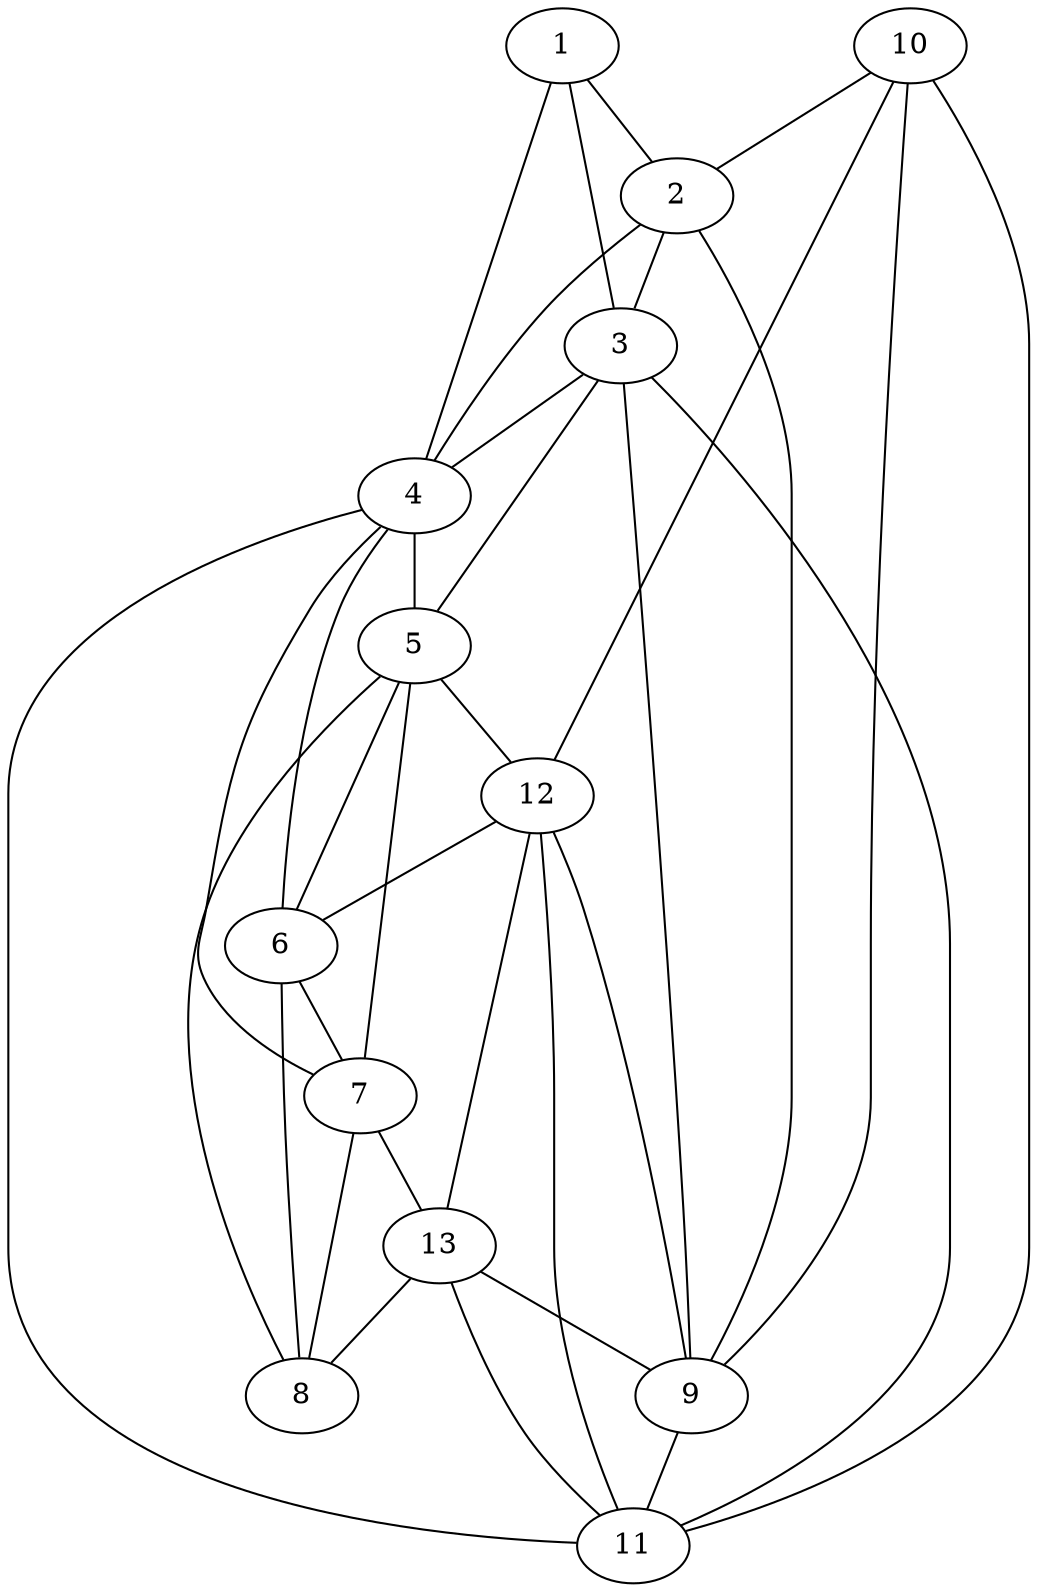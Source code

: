 graph pdb1j2y {
	1	 [aaLength=6,
		sequence=PNLNML,
		type=0];
	2	 [aaLength=14,
		sequence=DQIHEIMQTFVKQG,
		type=0];
	1 -- 2	 [distance0="23.49778",
		frequency=1,
		type0=1];
	3	 [aaLength=12,
		sequence=FEGEIIDKIQES,
		type=0];
	1 -- 3	 [distance0="47.39013",
		frequency=1,
		type0=2];
	4	 [aaLength=7,
		sequence=PGAFSHT,
		type=0];
	1 -- 4	 [distance0="68.6741",
		frequency=1,
		type0=3];
	2 -- 3	 [distance0="34.61704",
		frequency=1,
		type0=2];
	2 -- 4	 [distance0="54.06435",
		frequency=1,
		type0=3];
	9	 [aaLength=6,
		sequence=ELEFFQ,
		type=1];
	2 -- 9	 [distance0="4.0",
		frequency=1,
		type0=4];
	3 -- 4	 [distance0="25.55109",
		frequency=1,
		type0=1];
	5	 [aaLength=11,
		sequence=SIAIADAIMLA,
		type=0];
	3 -- 5	 [distance0="30.30039",
		frequency=1,
		type0=2];
	11	 [aaLength=7,
		sequence=YEGIIIN,
		type=1];
	3 -- 11	 [distance0="4.0",
		frequency=1,
		type0=4];
	6	 [aaLength=5,
		sequence=NIQAR,
		type=0];
	4 -- 6	 [distance0="31.12835",
		frequency=1,
		type0=3];
	4 -- 5	 [distance0="11.34947",
		distance1="0.0",
		frequency=2,
		type0=1,
		type1=5];
	12	 [aaLength=5,
		sequence=VIEVH,
		type=1];
	5 -- 12	 [distance0="3.0",
		frequency=1,
		type0=4];
	7	 [aaLength=5,
		sequence=EEFRK,
		type=0];
	6 -- 7	 [distance0="9.748183",
		distance1="0.0",
		frequency=2,
		type0=1,
		type1=5];
	6 -- 5	 [distance0="30.7809",
		frequency=1,
		type0=2];
	7 -- 4	 [distance0="34.66727",
		frequency=1,
		type0=3];
	7 -- 5	 [distance0="32.08743",
		frequency=1,
		type0=2];
	13	 [aaLength=4,
		sequence=GVIM,
		type=1];
	7 -- 13	 [distance0="9.0",
		frequency=1,
		type0=4];
	8	 [aaLength=23,
		sequence=PLGYNMALMAMVNILAEMKAFQE,
		type=0];
	8 -- 6	 [distance0="37.03025",
		frequency=1,
		type0=2];
	8 -- 7	 [distance0="36.92813",
		frequency=1,
		type0=1];
	8 -- 5	 [distance0="52.60692",
		frequency=1,
		type0=3];
	9 -- 3	 [distance0="2.0",
		frequency=1,
		type0=4];
	9 -- 12	 [distance0="52.0",
		frequency=1,
		type0=3];
	9 -- 11	 [distance0="24.0",
		frequency=1,
		type0=1];
	10	 [aaLength=6,
		sequence=KILVIQ,
		type=1];
	10 -- 2	 [distance0="20.0",
		frequency=1,
		type0=4];
	10 -- 12	 [distance0="96.0",
		frequency=1,
		type0=3];
	10 -- 11	 [distance0="68.0",
		frequency=1,
		type0=2];
	10 -- 9	 [distance0="44.0",
		frequency=1,
		type0=1];
	11 -- 12	 [distance0="28.0",
		frequency=1,
		type0=2];
	11 -- 4	 [distance0="0.0",
		frequency=1,
		type0=5];
	12 -- 6	 [distance0="2.0",
		frequency=1,
		type0=4];
	12 -- 13	 [distance0="26.0",
		frequency=1,
		type0=1];
	13 -- 11	 [distance0="54.0",
		frequency=1,
		type0=2];
	13 -- 8	 [distance0="3.0",
		frequency=1,
		type0=4];
	13 -- 9	 [distance0="78.0",
		frequency=1,
		type0=3];
}
